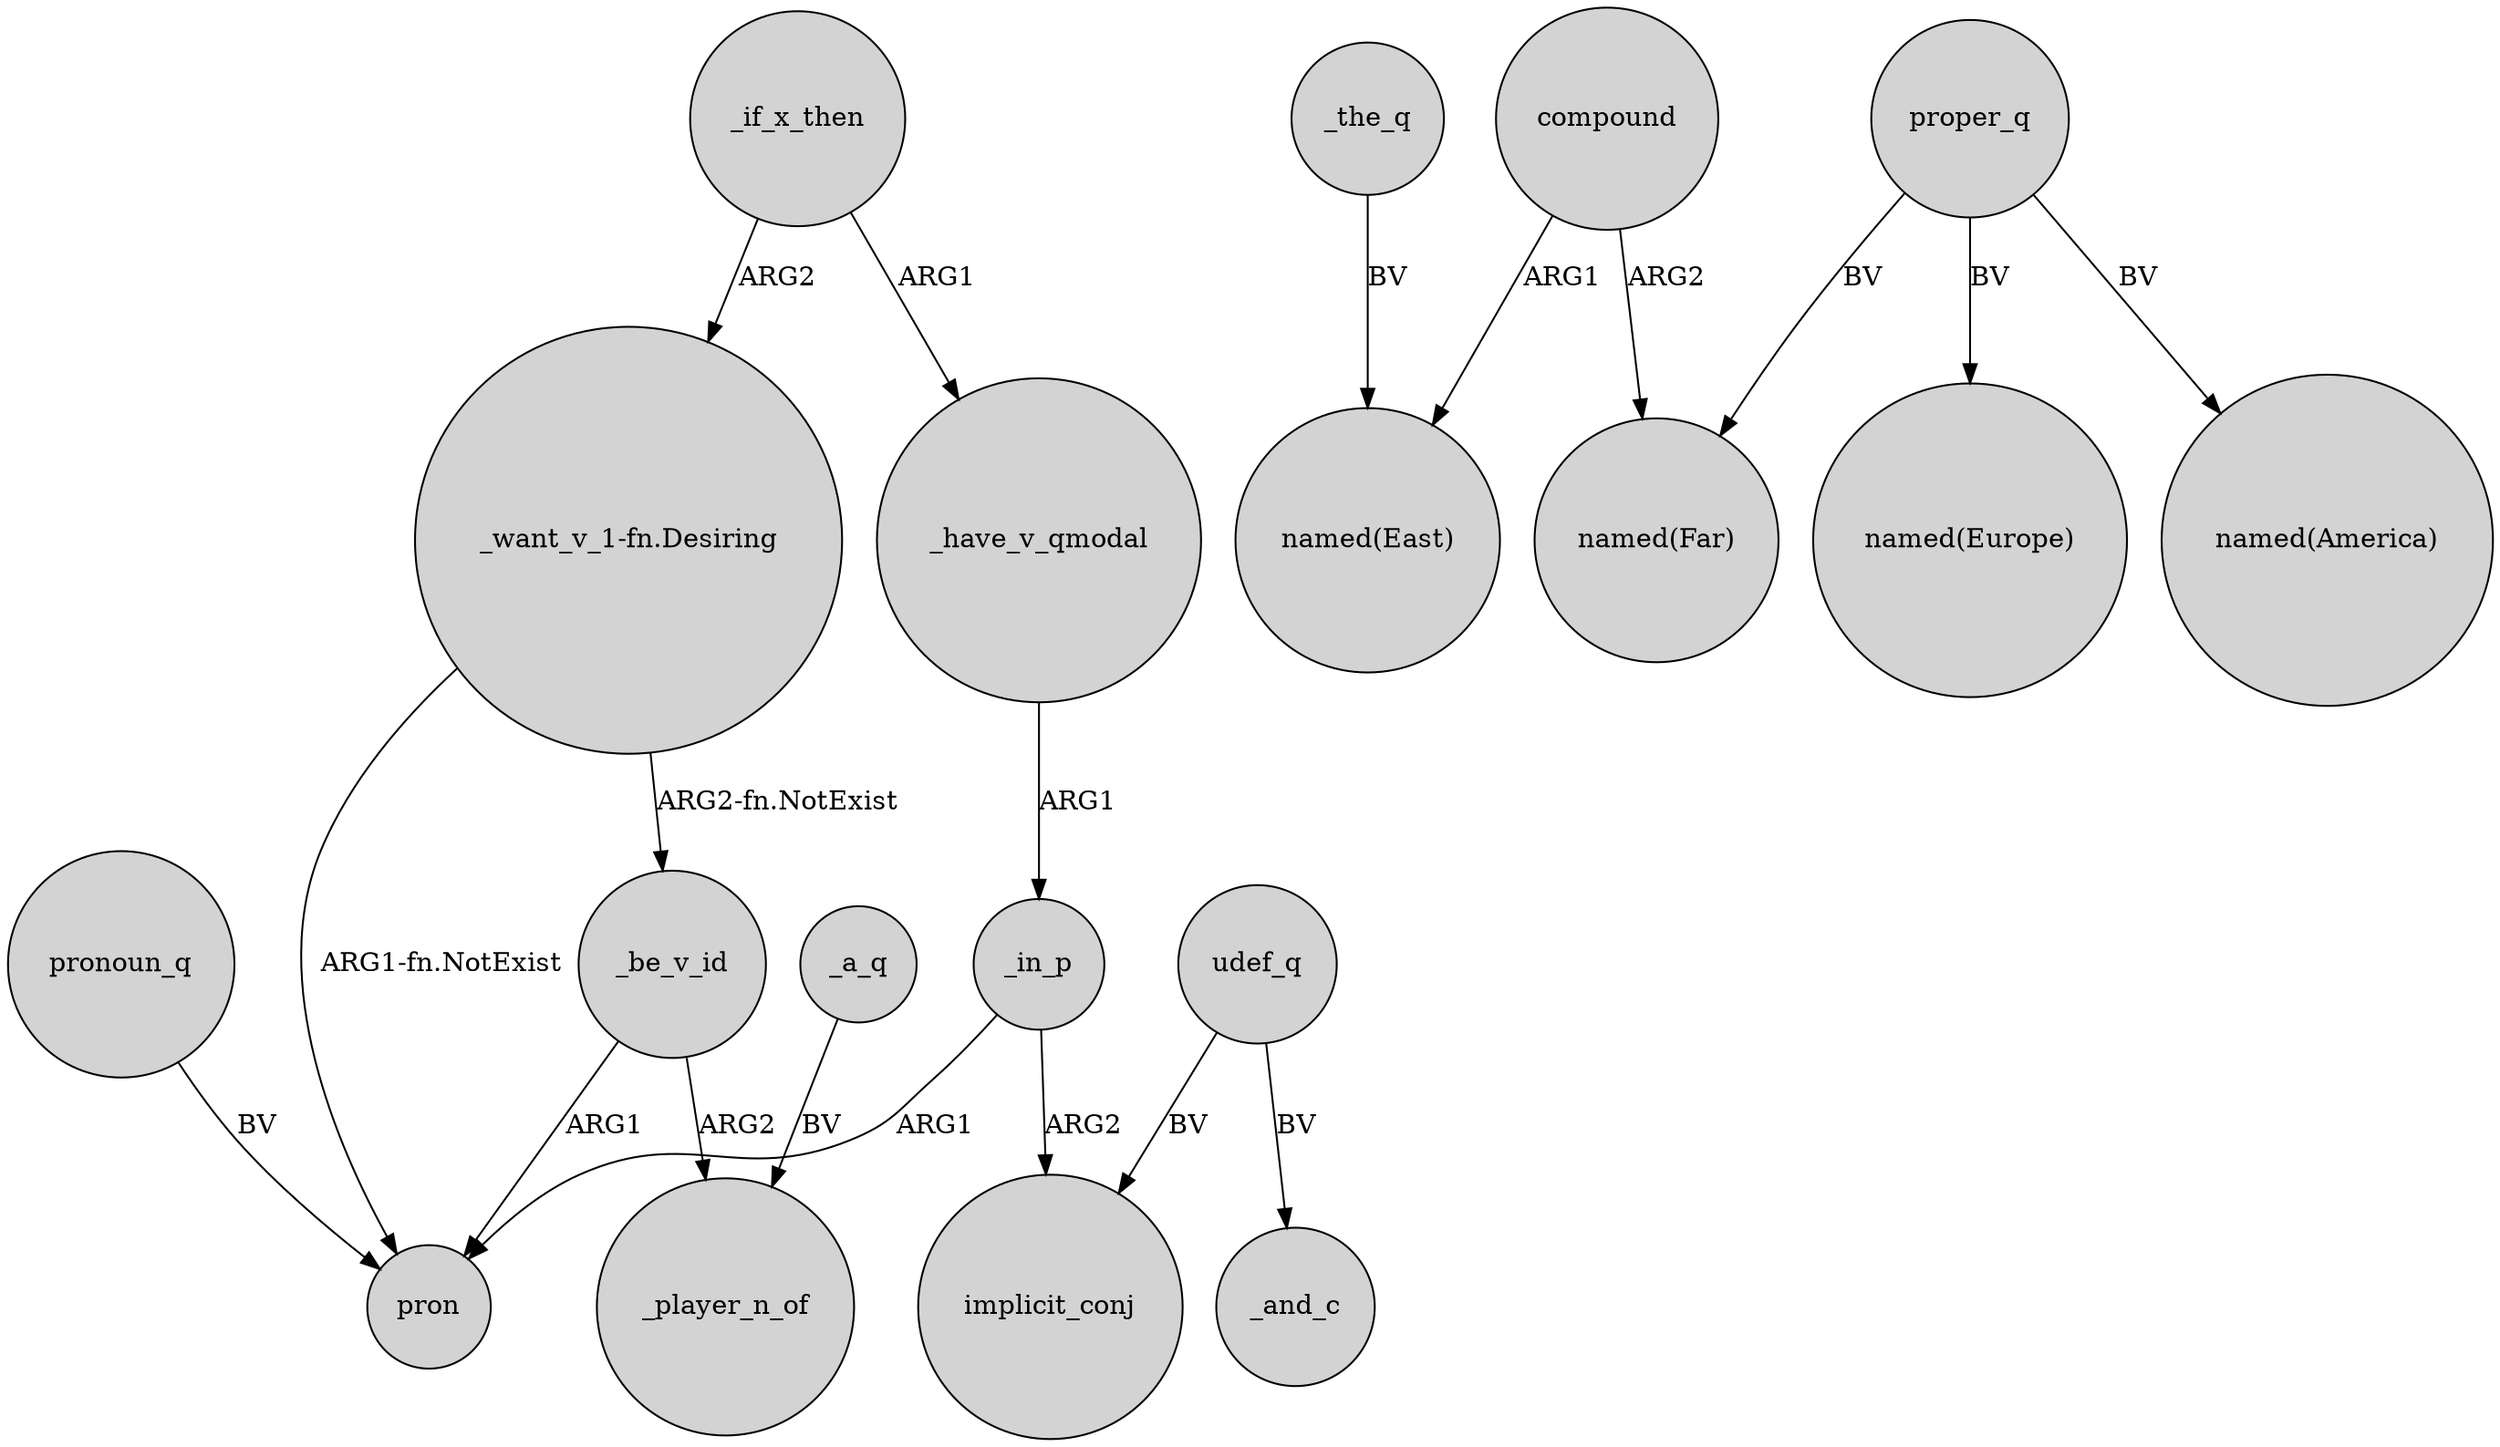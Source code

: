 digraph {
	node [shape=circle style=filled]
	_if_x_then -> "_want_v_1-fn.Desiring" [label=ARG2]
	_in_p -> pron [label=ARG1]
	"_want_v_1-fn.Desiring" -> pron [label="ARG1-fn.NotExist"]
	_the_q -> "named(East)" [label=BV]
	_be_v_id -> _player_n_of [label=ARG2]
	compound -> "named(Far)" [label=ARG2]
	_have_v_qmodal -> _in_p [label=ARG1]
	udef_q -> implicit_conj [label=BV]
	_be_v_id -> pron [label=ARG1]
	"_want_v_1-fn.Desiring" -> _be_v_id [label="ARG2-fn.NotExist"]
	pronoun_q -> pron [label=BV]
	proper_q -> "named(Europe)" [label=BV]
	compound -> "named(East)" [label=ARG1]
	proper_q -> "named(Far)" [label=BV]
	_in_p -> implicit_conj [label=ARG2]
	udef_q -> _and_c [label=BV]
	_a_q -> _player_n_of [label=BV]
	proper_q -> "named(America)" [label=BV]
	_if_x_then -> _have_v_qmodal [label=ARG1]
}
